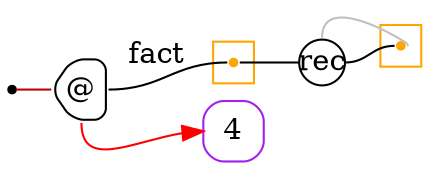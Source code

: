 digraph G {
  rankdir=LR;
  edge[arrowhead=none,arrowtail=none];
  node[fixedsize=true,shape=circle]
  size="9.201041666666667,5.219270833333334";
  labeldistance=0;
  nodesep=.175;
  ranksep=.175;

 nd1[shape=point];
 subgraph cluster_nd24 {
   graph[style=fill,color="orange"];
   ndcluster_nd24[tooltip="nd24",orientation=90,shape=point,color="orange"];
 };
 nd68[label="rec",tooltip="nd68-RecurGraph",style=rounded,width=.3,height=.3,color="#000000"];
   subgraph cluster_nd72 {
     graph[style=fill,color="orange"];
     ndcluster_nd72[tooltip="nd72",orientation=90,shape=point,color="orange"];
   };
 nd7[label="@",tooltip="nd7-AppGraph",style=rounded,orientation=90,shape=house,width=.4,height=.4,color="#000000"];
   nd14[label="4",tooltip="nd14-ConstGraph",style=rounded,orientation=90,shape=square,width=.4,height=.4,color="purple"];

  nd7->ndcluster_nd24[label="fact",tailport=e,headport=w];
  nd7->nd14[tailport=s,headport=w,color=red,arrowhead=normal];
  nd1->nd7[tailport=e,headport=w,color="#b70000",arrowhead=none,arrowtail=none];
  ndcluster_nd24->nd68[tailport=e,headport=w,color=black,arrowhead=none,arrowtail=none];
  nd68->ndcluster_nd72[dir=back,headport=e,tailport=n,color=grey,arrowhead=none,arrowtail=none];
  nd68->ndcluster_nd72[tailport=e,headport=w];
}